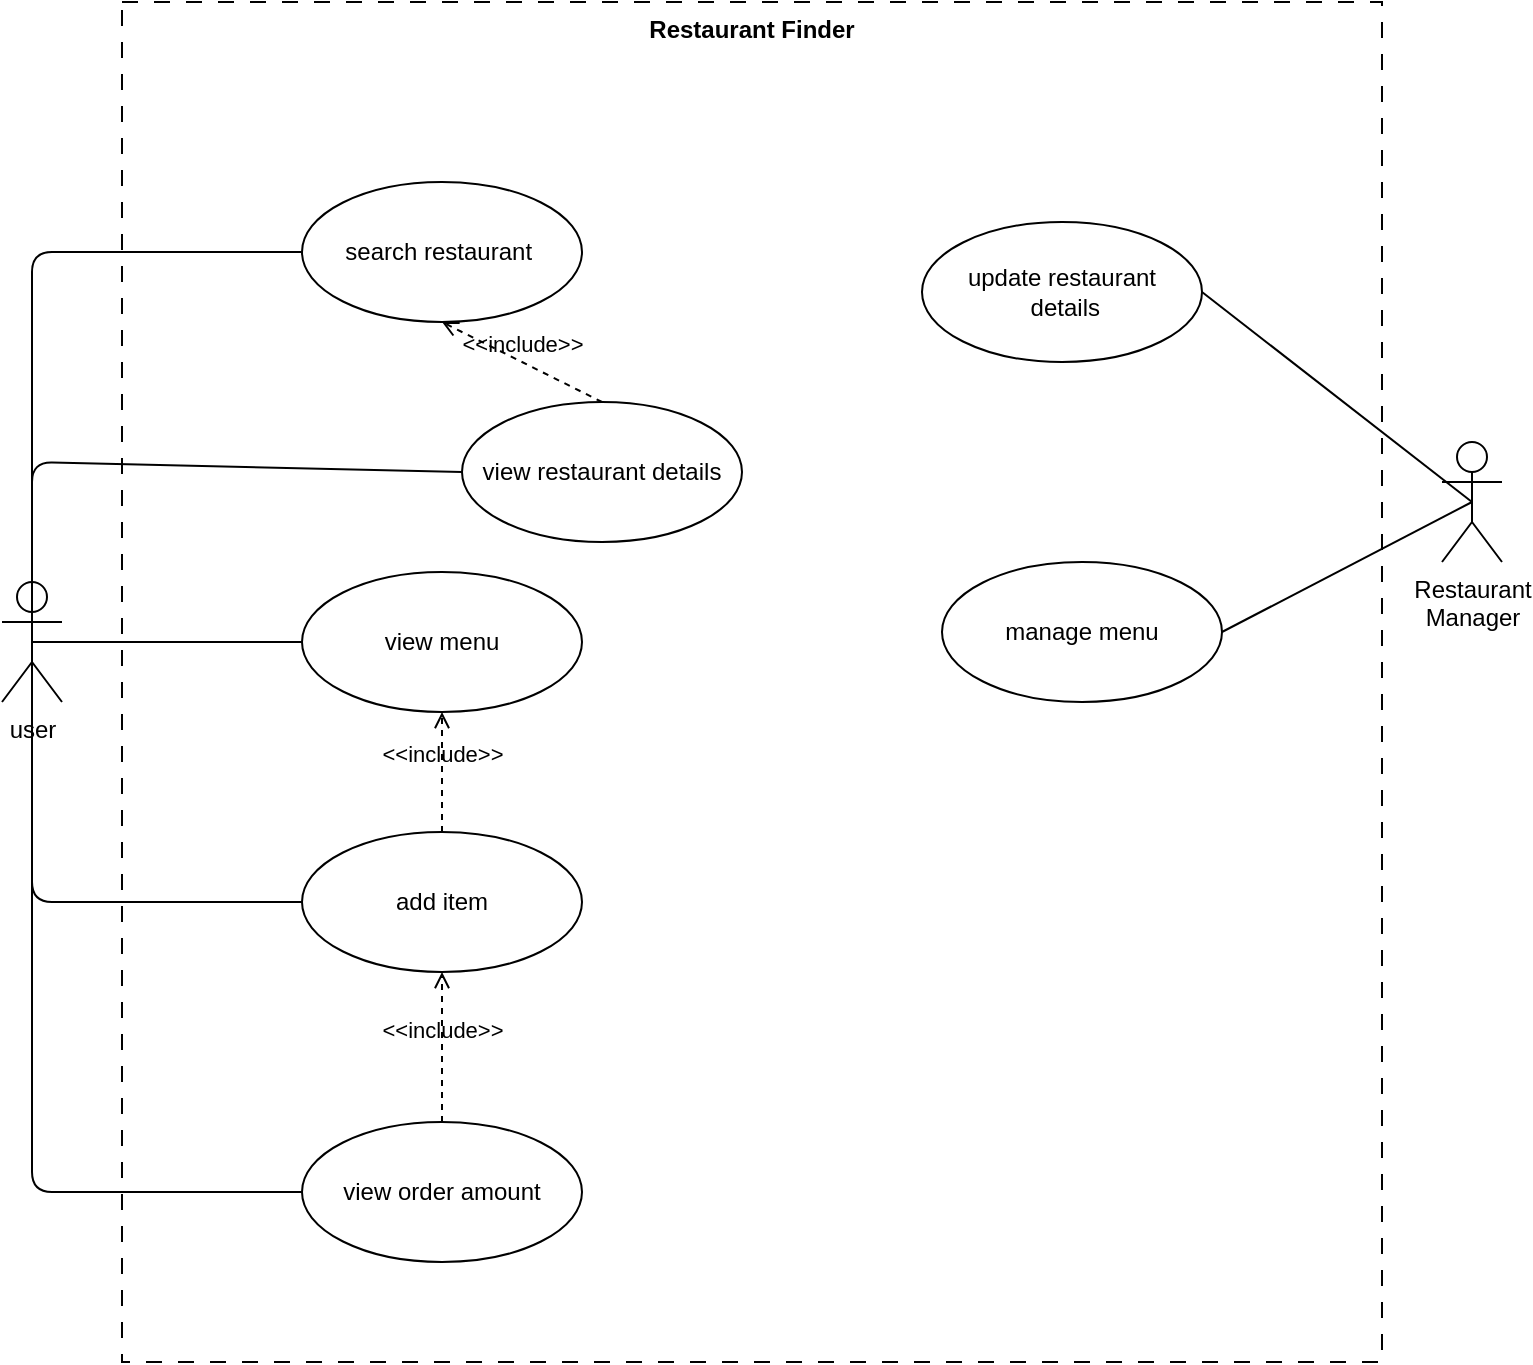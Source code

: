 <mxfile version="24.3.1" type="device">
  <diagram name="Page-1" id="ZlRObTM-CVRDYmkQqFkQ">
    <mxGraphModel dx="1600" dy="775" grid="1" gridSize="10" guides="1" tooltips="1" connect="1" arrows="1" fold="1" page="1" pageScale="1" pageWidth="850" pageHeight="1100" math="0" shadow="0">
      <root>
        <mxCell id="0" />
        <mxCell id="1" parent="0" />
        <mxCell id="jTrPL8DT0jnj2x69HWoU-22" value="Restaurant Finder" style="shape=rect;html=1;verticalAlign=top;fontStyle=1;whiteSpace=wrap;align=center;fillColor=none;dashed=1;dashPattern=8 8;" vertex="1" parent="1">
          <mxGeometry x="120" y="100" width="630" height="680" as="geometry" />
        </mxCell>
        <mxCell id="jTrPL8DT0jnj2x69HWoU-1" value="user" style="shape=umlActor;html=1;verticalLabelPosition=bottom;verticalAlign=top;align=center;" vertex="1" parent="1">
          <mxGeometry x="60" y="390" width="30" height="60" as="geometry" />
        </mxCell>
        <mxCell id="jTrPL8DT0jnj2x69HWoU-2" value="search restaurant&amp;nbsp;" style="ellipse;whiteSpace=wrap;html=1;" vertex="1" parent="1">
          <mxGeometry x="210" y="190" width="140" height="70" as="geometry" />
        </mxCell>
        <mxCell id="jTrPL8DT0jnj2x69HWoU-3" value="view restaurant details" style="ellipse;whiteSpace=wrap;html=1;" vertex="1" parent="1">
          <mxGeometry x="290" y="300" width="140" height="70" as="geometry" />
        </mxCell>
        <mxCell id="jTrPL8DT0jnj2x69HWoU-4" value="Restaurant&lt;div&gt;Manager&lt;/div&gt;&lt;div&gt;&lt;br&gt;&lt;/div&gt;" style="shape=umlActor;html=1;verticalLabelPosition=bottom;verticalAlign=top;align=center;" vertex="1" parent="1">
          <mxGeometry x="780" y="320" width="30" height="60" as="geometry" />
        </mxCell>
        <mxCell id="jTrPL8DT0jnj2x69HWoU-5" value="update restaurant&lt;div&gt;&amp;nbsp;details&lt;/div&gt;" style="ellipse;whiteSpace=wrap;html=1;" vertex="1" parent="1">
          <mxGeometry x="520" y="210" width="140" height="70" as="geometry" />
        </mxCell>
        <mxCell id="jTrPL8DT0jnj2x69HWoU-6" value="view menu" style="ellipse;whiteSpace=wrap;html=1;" vertex="1" parent="1">
          <mxGeometry x="210" y="385" width="140" height="70" as="geometry" />
        </mxCell>
        <mxCell id="jTrPL8DT0jnj2x69HWoU-7" value="manage menu" style="ellipse;whiteSpace=wrap;html=1;" vertex="1" parent="1">
          <mxGeometry x="530" y="380" width="140" height="70" as="geometry" />
        </mxCell>
        <mxCell id="jTrPL8DT0jnj2x69HWoU-8" value="add item" style="ellipse;whiteSpace=wrap;html=1;" vertex="1" parent="1">
          <mxGeometry x="210" y="515" width="140" height="70" as="geometry" />
        </mxCell>
        <mxCell id="jTrPL8DT0jnj2x69HWoU-9" value="view order amount" style="ellipse;whiteSpace=wrap;html=1;" vertex="1" parent="1">
          <mxGeometry x="210" y="660" width="140" height="70" as="geometry" />
        </mxCell>
        <mxCell id="jTrPL8DT0jnj2x69HWoU-12" value="&amp;lt;&amp;lt;include&amp;gt;&amp;gt;" style="edgeStyle=none;html=1;endArrow=open;verticalAlign=bottom;dashed=1;labelBackgroundColor=none;rounded=0;exitX=0.5;exitY=0;exitDx=0;exitDy=0;entryX=0.5;entryY=1;entryDx=0;entryDy=0;" edge="1" parent="1" source="jTrPL8DT0jnj2x69HWoU-9" target="jTrPL8DT0jnj2x69HWoU-8">
          <mxGeometry width="160" relative="1" as="geometry">
            <mxPoint x="330" y="530" as="sourcePoint" />
            <mxPoint x="490" y="530" as="targetPoint" />
          </mxGeometry>
        </mxCell>
        <mxCell id="jTrPL8DT0jnj2x69HWoU-13" value="&amp;lt;&amp;lt;include&amp;gt;&amp;gt;" style="edgeStyle=none;html=1;endArrow=open;verticalAlign=bottom;dashed=1;labelBackgroundColor=none;rounded=0;exitX=0.5;exitY=0;exitDx=0;exitDy=0;entryX=0.5;entryY=1;entryDx=0;entryDy=0;" edge="1" parent="1" source="jTrPL8DT0jnj2x69HWoU-8" target="jTrPL8DT0jnj2x69HWoU-6">
          <mxGeometry width="160" relative="1" as="geometry">
            <mxPoint x="290" y="630" as="sourcePoint" />
            <mxPoint x="290" y="580" as="targetPoint" />
          </mxGeometry>
        </mxCell>
        <mxCell id="jTrPL8DT0jnj2x69HWoU-14" value="&amp;lt;&amp;lt;include&amp;gt;&amp;gt;" style="edgeStyle=none;html=1;endArrow=open;verticalAlign=bottom;dashed=1;labelBackgroundColor=none;rounded=0;exitX=0.5;exitY=0;exitDx=0;exitDy=0;entryX=0.5;entryY=1;entryDx=0;entryDy=0;" edge="1" parent="1" source="jTrPL8DT0jnj2x69HWoU-3" target="jTrPL8DT0jnj2x69HWoU-2">
          <mxGeometry width="160" relative="1" as="geometry">
            <mxPoint x="320" y="360" as="sourcePoint" />
            <mxPoint x="480" y="360" as="targetPoint" />
          </mxGeometry>
        </mxCell>
        <mxCell id="jTrPL8DT0jnj2x69HWoU-15" value="" style="edgeStyle=none;html=1;endArrow=none;verticalAlign=bottom;rounded=1;exitX=0.5;exitY=0.5;exitDx=0;exitDy=0;exitPerimeter=0;entryX=0;entryY=0.5;entryDx=0;entryDy=0;curved=0;" edge="1" parent="1" source="jTrPL8DT0jnj2x69HWoU-1" target="jTrPL8DT0jnj2x69HWoU-2">
          <mxGeometry width="160" relative="1" as="geometry">
            <mxPoint x="240" y="410" as="sourcePoint" />
            <mxPoint x="400" y="410" as="targetPoint" />
            <Array as="points">
              <mxPoint x="75" y="225" />
            </Array>
          </mxGeometry>
        </mxCell>
        <mxCell id="jTrPL8DT0jnj2x69HWoU-16" value="" style="edgeStyle=none;html=1;endArrow=none;verticalAlign=bottom;rounded=1;exitX=0.5;exitY=0.5;exitDx=0;exitDy=0;exitPerimeter=0;entryX=0;entryY=0.5;entryDx=0;entryDy=0;curved=0;" edge="1" parent="1" source="jTrPL8DT0jnj2x69HWoU-1" target="jTrPL8DT0jnj2x69HWoU-3">
          <mxGeometry width="160" relative="1" as="geometry">
            <mxPoint x="240" y="410" as="sourcePoint" />
            <mxPoint x="400" y="410" as="targetPoint" />
            <Array as="points">
              <mxPoint x="75" y="330" />
            </Array>
          </mxGeometry>
        </mxCell>
        <mxCell id="jTrPL8DT0jnj2x69HWoU-17" value="" style="edgeStyle=none;html=1;endArrow=none;verticalAlign=bottom;rounded=0;exitX=0.5;exitY=0.5;exitDx=0;exitDy=0;exitPerimeter=0;entryX=0;entryY=0.5;entryDx=0;entryDy=0;" edge="1" parent="1" source="jTrPL8DT0jnj2x69HWoU-1" target="jTrPL8DT0jnj2x69HWoU-6">
          <mxGeometry width="160" relative="1" as="geometry">
            <mxPoint x="240" y="590" as="sourcePoint" />
            <mxPoint x="400" y="590" as="targetPoint" />
          </mxGeometry>
        </mxCell>
        <mxCell id="jTrPL8DT0jnj2x69HWoU-18" value="" style="edgeStyle=none;html=1;endArrow=none;verticalAlign=bottom;rounded=1;exitX=0.5;exitY=0.5;exitDx=0;exitDy=0;exitPerimeter=0;entryX=0;entryY=0.5;entryDx=0;entryDy=0;curved=0;" edge="1" parent="1" source="jTrPL8DT0jnj2x69HWoU-1" target="jTrPL8DT0jnj2x69HWoU-8">
          <mxGeometry width="160" relative="1" as="geometry">
            <mxPoint x="85" y="430" as="sourcePoint" />
            <mxPoint x="220" y="435" as="targetPoint" />
            <Array as="points">
              <mxPoint x="75" y="550" />
            </Array>
          </mxGeometry>
        </mxCell>
        <mxCell id="jTrPL8DT0jnj2x69HWoU-19" value="" style="edgeStyle=none;html=1;endArrow=none;verticalAlign=bottom;rounded=1;exitX=0.5;exitY=0.5;exitDx=0;exitDy=0;exitPerimeter=0;entryX=0;entryY=0.5;entryDx=0;entryDy=0;curved=0;" edge="1" parent="1" source="jTrPL8DT0jnj2x69HWoU-1" target="jTrPL8DT0jnj2x69HWoU-9">
          <mxGeometry width="160" relative="1" as="geometry">
            <mxPoint x="95" y="440" as="sourcePoint" />
            <mxPoint x="230" y="445" as="targetPoint" />
            <Array as="points">
              <mxPoint x="75" y="695" />
            </Array>
          </mxGeometry>
        </mxCell>
        <mxCell id="jTrPL8DT0jnj2x69HWoU-20" value="" style="edgeStyle=none;html=1;endArrow=none;verticalAlign=bottom;rounded=0;entryX=0.5;entryY=0.5;entryDx=0;entryDy=0;entryPerimeter=0;exitX=1;exitY=0.5;exitDx=0;exitDy=0;" edge="1" parent="1" source="jTrPL8DT0jnj2x69HWoU-5" target="jTrPL8DT0jnj2x69HWoU-4">
          <mxGeometry width="160" relative="1" as="geometry">
            <mxPoint x="580" y="385" as="sourcePoint" />
            <mxPoint x="740" y="385" as="targetPoint" />
          </mxGeometry>
        </mxCell>
        <mxCell id="jTrPL8DT0jnj2x69HWoU-21" value="" style="edgeStyle=none;html=1;endArrow=none;verticalAlign=bottom;rounded=0;exitX=1;exitY=0.5;exitDx=0;exitDy=0;entryX=0.5;entryY=0.5;entryDx=0;entryDy=0;entryPerimeter=0;" edge="1" parent="1" source="jTrPL8DT0jnj2x69HWoU-7" target="jTrPL8DT0jnj2x69HWoU-4">
          <mxGeometry width="160" relative="1" as="geometry">
            <mxPoint x="105" y="450" as="sourcePoint" />
            <mxPoint x="240" y="455" as="targetPoint" />
          </mxGeometry>
        </mxCell>
      </root>
    </mxGraphModel>
  </diagram>
</mxfile>
